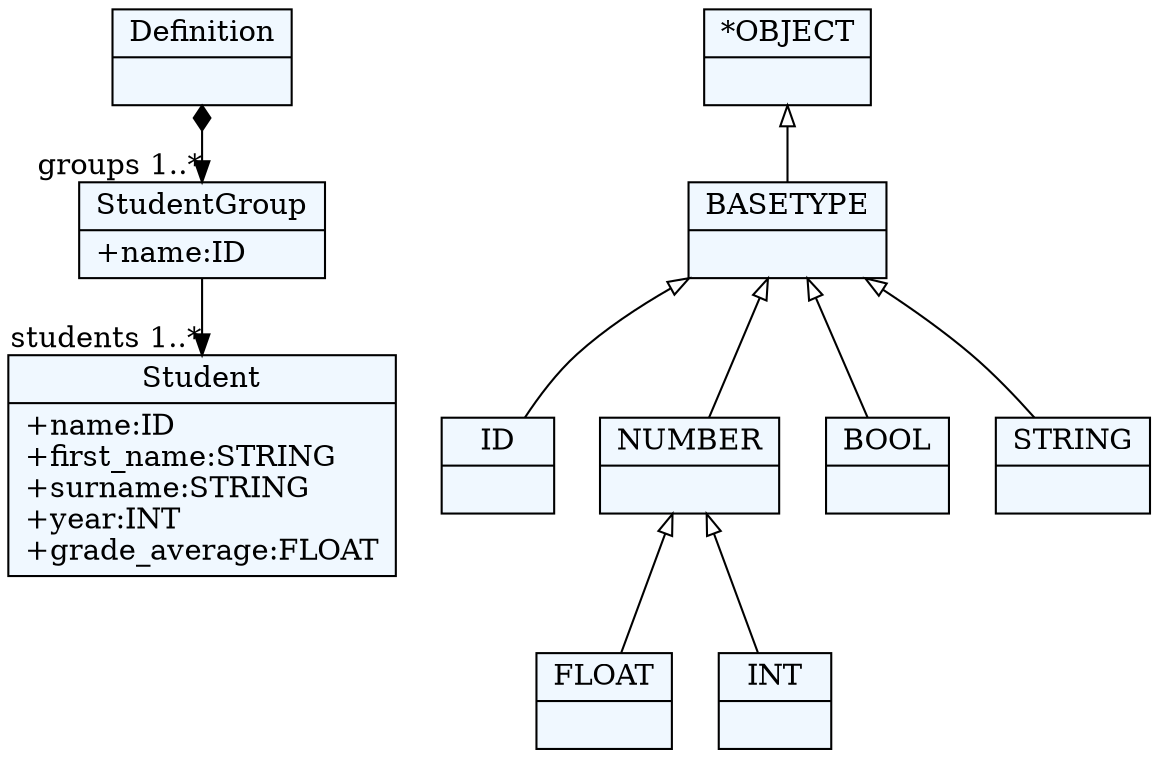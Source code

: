 
    digraph xtext {
    fontname = "Bitstream Vera Sans"
    fontsize = 8
    node[
        shape=record,
        style=filled,
        fillcolor=aliceblue
    ]
    nodesep = 0.3
    edge[dir=black,arrowtail=empty]


18746712[ label="{Student|+name:ID\l+first_name:STRING\l+surname:STRING\l+year:INT\l+grade_average:FLOAT\l}"]

18740456 -> 18746712[headlabel="students 1..*"]
18740456[ label="{StudentGroup|+name:ID\l}"]

18738472 -> 18740456[arrowtail=diamond, dir=both, headlabel="groups 1..*"]
18738472[ label="{Definition|}"]

17311496[ label="{ID|}"]

18573880[ label="{NUMBER|}"]
18573880 -> 18570984 [dir=back]
18573880 -> 18569000 [dir=back]

17301400[ label="{BOOL|}"]

18569000[ label="{INT|}"]

18577160[ label="{BASETYPE|}"]
18577160 -> 18573880 [dir=back]
18577160 -> 17301400 [dir=back]
18577160 -> 17311496 [dir=back]
18577160 -> 17299416 [dir=back]

17299416[ label="{STRING|}"]

18580056[ label="{*OBJECT|}"]
18580056 -> 18577160 [dir=back]

18570984[ label="{FLOAT|}"]


}
